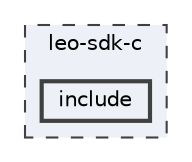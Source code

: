 digraph "leo-sdk-c/include"
{
 // LATEX_PDF_SIZE
  bgcolor="transparent";
  edge [fontname=Helvetica,fontsize=10,labelfontname=Helvetica,labelfontsize=10];
  node [fontname=Helvetica,fontsize=10,shape=box,height=0.2,width=0.4];
  compound=true
  subgraph clusterdir_d42a07b2115f6ca15f9c9983df0e71e7 {
    graph [ bgcolor="#edf0f7", pencolor="grey25", label="leo-sdk-c", fontname=Helvetica,fontsize=10 style="filled,dashed", URL="dir_d42a07b2115f6ca15f9c9983df0e71e7.html",tooltip=""]
  dir_6bfd95c2b288859999b069e676501644 [label="include", fillcolor="#edf0f7", color="grey25", style="filled,bold", URL="dir_6bfd95c2b288859999b069e676501644.html",tooltip=""];
  }
}
